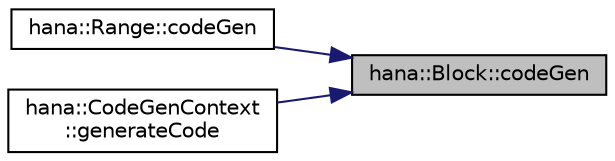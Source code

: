 digraph "hana::Block::codeGen"
{
 // LATEX_PDF_SIZE
  edge [fontname="Helvetica",fontsize="10",labelfontname="Helvetica",labelfontsize="10"];
  node [fontname="Helvetica",fontsize="10",shape=record];
  rankdir="RL";
  Node1 [label="hana::Block::codeGen",height=0.2,width=0.4,color="black", fillcolor="grey75", style="filled", fontcolor="black",tooltip=" "];
  Node1 -> Node2 [dir="back",color="midnightblue",fontsize="10",style="solid",fontname="Helvetica"];
  Node2 [label="hana::Range::codeGen",height=0.2,width=0.4,color="black", fillcolor="white", style="filled",URL="$classhana_1_1_range.html#aae154bc32ea43e3e523e28dac15dc22f",tooltip=" "];
  Node1 -> Node3 [dir="back",color="midnightblue",fontsize="10",style="solid",fontname="Helvetica"];
  Node3 [label="hana::CodeGenContext\l::generateCode",height=0.2,width=0.4,color="black", fillcolor="white", style="filled",URL="$classhana_1_1_code_gen_context.html#a318c2da0bdb3c2e9dae1993342ef94d6",tooltip=" "];
}
